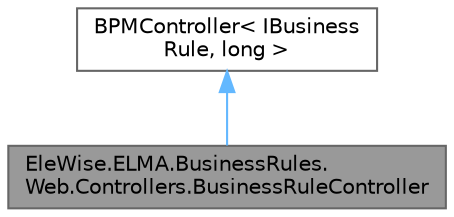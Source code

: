 digraph "EleWise.ELMA.BusinessRules.Web.Controllers.BusinessRuleController"
{
 // LATEX_PDF_SIZE
  bgcolor="transparent";
  edge [fontname=Helvetica,fontsize=10,labelfontname=Helvetica,labelfontsize=10];
  node [fontname=Helvetica,fontsize=10,shape=box,height=0.2,width=0.4];
  Node1 [id="Node000001",label="EleWise.ELMA.BusinessRules.\lWeb.Controllers.BusinessRuleController",height=0.2,width=0.4,color="gray40", fillcolor="grey60", style="filled", fontcolor="black",tooltip="Контроллер для сущности IBusinessRule"];
  Node2 -> Node1 [id="edge1_Node000001_Node000002",dir="back",color="steelblue1",style="solid",tooltip=" "];
  Node2 [id="Node000002",label="BPMController\< IBusiness\lRule, long \>",height=0.2,width=0.4,color="gray40", fillcolor="white", style="filled",tooltip=" "];
}
